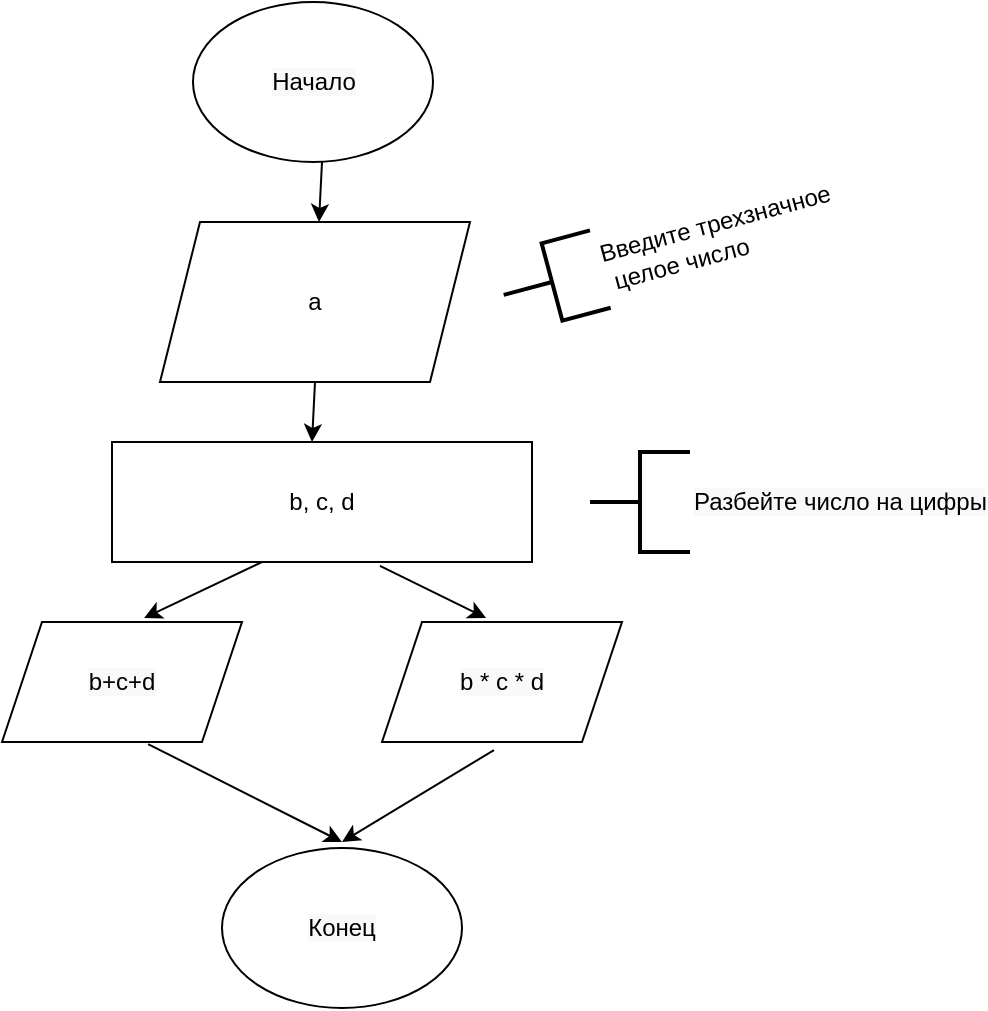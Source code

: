 <mxfile version="14.6.0" type="device" pages="7"><diagram id="S5NDRGYSxt6IUjSdPaIS" name="Task1"><mxGraphModel dx="820" dy="477" grid="1" gridSize="10" guides="1" tooltips="1" connect="1" arrows="1" fold="1" page="1" pageScale="1" pageWidth="827" pageHeight="1169" math="0" shadow="0"><root><mxCell id="0"/><mxCell id="1" parent="0"/><mxCell id="fVAoY8896pjD6Wu5RmwD-2" value="a" style="shape=parallelogram;perimeter=parallelogramPerimeter;whiteSpace=wrap;html=1;fixedSize=1;" parent="1" vertex="1"><mxGeometry x="259" y="130" width="155" height="80" as="geometry"/></mxCell><mxCell id="fVAoY8896pjD6Wu5RmwD-3" value="" style="endArrow=classic;html=1;exitX=0.5;exitY=1;exitDx=0;exitDy=0;" parent="1" target="fVAoY8896pjD6Wu5RmwD-2" edge="1"><mxGeometry width="50" height="50" relative="1" as="geometry"><mxPoint x="340" y="100" as="sourcePoint"/><mxPoint x="440" y="210" as="targetPoint"/></mxGeometry></mxCell><mxCell id="fVAoY8896pjD6Wu5RmwD-4" value="b, c, d" style="rounded=0;whiteSpace=wrap;html=1;" parent="1" vertex="1"><mxGeometry x="235" y="240" width="210" height="60" as="geometry"/></mxCell><mxCell id="fVAoY8896pjD6Wu5RmwD-6" value="" style="endArrow=classic;html=1;exitX=0.5;exitY=1;exitDx=0;exitDy=0;" parent="1" edge="1"><mxGeometry width="50" height="50" relative="1" as="geometry"><mxPoint x="336.5" y="210" as="sourcePoint"/><mxPoint x="335" y="240" as="targetPoint"/></mxGeometry></mxCell><mxCell id="fVAoY8896pjD6Wu5RmwD-9" value="" style="endArrow=classic;html=1;entryX=0.567;entryY=-0.033;entryDx=0;entryDy=0;entryPerimeter=0;exitX=0.638;exitY=1.033;exitDx=0;exitDy=0;exitPerimeter=0;" parent="1" source="fVAoY8896pjD6Wu5RmwD-4" edge="1"><mxGeometry width="50" height="50" relative="1" as="geometry"><mxPoint x="390" y="260" as="sourcePoint"/><mxPoint x="422.04" y="328.02" as="targetPoint"/></mxGeometry></mxCell><mxCell id="fVAoY8896pjD6Wu5RmwD-10" value="" style="endArrow=classic;html=1;entryX=0.425;entryY=-0.033;entryDx=0;entryDy=0;entryPerimeter=0;" parent="1" edge="1"><mxGeometry width="50" height="50" relative="1" as="geometry"><mxPoint x="310" y="300" as="sourcePoint"/><mxPoint x="251" y="328.02" as="targetPoint"/></mxGeometry></mxCell><mxCell id="fVAoY8896pjD6Wu5RmwD-12" value="" style="endArrow=classic;html=1;exitX=0.442;exitY=1.017;exitDx=0;exitDy=0;exitPerimeter=0;entryX=0.5;entryY=0;entryDx=0;entryDy=0;" parent="1" edge="1"><mxGeometry width="50" height="50" relative="1" as="geometry"><mxPoint x="253.04" y="391.02" as="sourcePoint"/><mxPoint x="350" y="440" as="targetPoint"/></mxGeometry></mxCell><mxCell id="fVAoY8896pjD6Wu5RmwD-13" value="" style="endArrow=classic;html=1;exitX=0.6;exitY=1.067;exitDx=0;exitDy=0;exitPerimeter=0;" parent="1" edge="1"><mxGeometry width="50" height="50" relative="1" as="geometry"><mxPoint x="426" y="394.02" as="sourcePoint"/><mxPoint x="350" y="440" as="targetPoint"/></mxGeometry></mxCell><mxCell id="dEYsV0Ipo_cnfhROKgnC-1" value="&lt;span style=&quot;text-align: center&quot;&gt;Введите трехзначное&lt;br&gt;&amp;nbsp;целое число&lt;/span&gt;" style="strokeWidth=2;html=1;shape=mxgraph.flowchart.annotation_2;align=left;labelPosition=right;pointerEvents=1;rotation=-15;" parent="1" vertex="1"><mxGeometry x="430" y="140" width="50" height="40" as="geometry"/></mxCell><mxCell id="dEYsV0Ipo_cnfhROKgnC-2" value="&#10;&#10;&lt;span style=&quot;color: rgb(0, 0, 0); font-family: helvetica; font-size: 12px; font-style: normal; font-weight: 400; letter-spacing: normal; text-align: center; text-indent: 0px; text-transform: none; word-spacing: 0px; background-color: rgb(248, 249, 250); display: inline; float: none;&quot;&gt;Разбейте число на цифры&lt;/span&gt;&#10;&#10;" style="strokeWidth=2;html=1;shape=mxgraph.flowchart.annotation_2;align=left;labelPosition=right;pointerEvents=1;" parent="1" vertex="1"><mxGeometry x="474" y="245" width="50" height="50" as="geometry"/></mxCell><mxCell id="mJjTR5mHwR-A6pznlL8N-1" value="&#10;&#10;&lt;span style=&quot;color: rgb(0, 0, 0); font-family: helvetica; font-size: 12px; font-style: normal; font-weight: 400; letter-spacing: normal; text-align: center; text-indent: 0px; text-transform: none; word-spacing: 0px; background-color: rgb(248, 249, 250); display: inline; float: none;&quot;&gt;b * c * d&lt;/span&gt;&#10;&#10;" style="shape=parallelogram;perimeter=parallelogramPerimeter;whiteSpace=wrap;html=1;fixedSize=1;" parent="1" vertex="1"><mxGeometry x="370" y="330" width="120" height="60" as="geometry"/></mxCell><mxCell id="mJjTR5mHwR-A6pznlL8N-2" value="&#10;&#10;&lt;span style=&quot;color: rgb(0, 0, 0); font-family: helvetica; font-size: 12px; font-style: normal; font-weight: 400; letter-spacing: normal; text-align: center; text-indent: 0px; text-transform: none; word-spacing: 0px; background-color: rgb(248, 249, 250); display: inline; float: none;&quot;&gt;b+c+d&lt;/span&gt;&#10;&#10;" style="shape=parallelogram;perimeter=parallelogramPerimeter;whiteSpace=wrap;html=1;fixedSize=1;" parent="1" vertex="1"><mxGeometry x="180" y="330" width="120" height="60" as="geometry"/></mxCell><mxCell id="kSufeOp0Gdk_MFj8yWGH-1" value="&#10;&#10;&lt;span style=&quot;color: rgb(0, 0, 0); font-family: helvetica; font-size: 12px; font-style: normal; font-weight: 400; letter-spacing: normal; text-align: center; text-indent: 0px; text-transform: none; word-spacing: 0px; background-color: rgb(248, 249, 250); display: inline; float: none;&quot;&gt;Начало&lt;/span&gt;&#10;&#10;" style="ellipse;whiteSpace=wrap;html=1;" parent="1" vertex="1"><mxGeometry x="275.5" y="20" width="120" height="80" as="geometry"/></mxCell><mxCell id="WaT51E-SZwD1cH8UCXZ7-1" value="&#10;&#10;&lt;span style=&quot;color: rgb(0, 0, 0); font-family: helvetica; font-size: 12px; font-style: normal; font-weight: 400; letter-spacing: normal; text-align: center; text-indent: 0px; text-transform: none; word-spacing: 0px; background-color: rgb(248, 249, 250); display: inline; float: none;&quot;&gt;Конец&lt;/span&gt;&#10;&#10;" style="ellipse;whiteSpace=wrap;html=1;" parent="1" vertex="1"><mxGeometry x="290" y="443" width="120" height="80" as="geometry"/></mxCell></root></mxGraphModel></diagram><diagram name="Task3" id="B0CDHIRDSFBfzJAFDRt4"><mxGraphModel dx="914" dy="477" grid="1" gridSize="10" guides="1" tooltips="1" connect="1" arrows="1" fold="1" page="1" pageScale="1" pageWidth="827" pageHeight="1169" math="0" shadow="0"><root><mxCell id="650lUZTYuYe50iIFFp0O-0"/><mxCell id="650lUZTYuYe50iIFFp0O-1" parent="650lUZTYuYe50iIFFp0O-0"/><mxCell id="650lUZTYuYe50iIFFp0O-3" value="(X1;Y1)&lt;br&gt;(X2;Y2)" style="shape=parallelogram;perimeter=parallelogramPerimeter;whiteSpace=wrap;html=1;fixedSize=1;" parent="650lUZTYuYe50iIFFp0O-1" vertex="1"><mxGeometry x="220" y="130" width="230" height="80" as="geometry"/></mxCell><mxCell id="650lUZTYuYe50iIFFp0O-4" value="" style="endArrow=classic;html=1;exitX=0.5;exitY=1;exitDx=0;exitDy=0;" parent="650lUZTYuYe50iIFFp0O-1" target="650lUZTYuYe50iIFFp0O-3" edge="1"><mxGeometry width="50" height="50" relative="1" as="geometry"><mxPoint x="335.5" y="100" as="sourcePoint"/><mxPoint x="440" y="210" as="targetPoint"/></mxGeometry></mxCell><mxCell id="650lUZTYuYe50iIFFp0O-5" value="K&amp;nbsp; &amp;nbsp;b" style="rounded=0;whiteSpace=wrap;html=1;" parent="650lUZTYuYe50iIFFp0O-1" vertex="1"><mxGeometry x="220" y="240" width="230" height="60" as="geometry"/></mxCell><mxCell id="650lUZTYuYe50iIFFp0O-6" value="" style="endArrow=classic;html=1;exitX=0.5;exitY=1;exitDx=0;exitDy=0;" parent="650lUZTYuYe50iIFFp0O-1" edge="1"><mxGeometry width="50" height="50" relative="1" as="geometry"><mxPoint x="336.5" y="210" as="sourcePoint"/><mxPoint x="335" y="240" as="targetPoint"/></mxGeometry></mxCell><mxCell id="650lUZTYuYe50iIFFp0O-9" value="" style="endArrow=classic;html=1;" parent="650lUZTYuYe50iIFFp0O-1" source="650lUZTYuYe50iIFFp0O-5" edge="1"><mxGeometry width="50" height="50" relative="1" as="geometry"><mxPoint x="390" y="260" as="sourcePoint"/><mxPoint x="335" y="328" as="targetPoint"/></mxGeometry></mxCell><mxCell id="650lUZTYuYe50iIFFp0O-13" value="" style="endArrow=classic;html=1;" parent="650lUZTYuYe50iIFFp0O-1" edge="1"><mxGeometry width="50" height="50" relative="1" as="geometry"><mxPoint x="337" y="394" as="sourcePoint"/><mxPoint x="337" y="440" as="targetPoint"/></mxGeometry></mxCell><mxCell id="GMPu2X9KPR38MMctZL_V-0" value="&#10;&#10;&lt;span style=&quot;color: rgb(0, 0, 0); font-family: helvetica; font-size: 12px; font-style: normal; font-weight: 400; letter-spacing: normal; text-align: center; text-indent: 0px; text-transform: none; word-spacing: 0px; background-color: rgb(248, 249, 250); display: inline; float: none;&quot;&gt;Выводим функцию прямой&lt;/span&gt;&#10;&#10;" style="strokeWidth=2;html=1;shape=mxgraph.flowchart.annotation_2;align=left;labelPosition=right;pointerEvents=1;" parent="650lUZTYuYe50iIFFp0O-1" vertex="1"><mxGeometry x="480" y="340" width="50" height="40" as="geometry"/></mxCell><mxCell id="GMPu2X9KPR38MMctZL_V-2" value="&lt;span style=&quot;text-align: center&quot;&gt;Введите координаты&lt;/span&gt;&lt;br style=&quot;text-align: center&quot;&gt;&lt;span style=&quot;text-align: center&quot;&gt;двух точек для&lt;/span&gt;&lt;br style=&quot;text-align: center&quot;&gt;&lt;span style=&quot;text-align: center&quot;&gt;линейной функции&lt;/span&gt;" style="strokeWidth=2;html=1;shape=mxgraph.flowchart.annotation_2;align=left;labelPosition=right;pointerEvents=1;" parent="650lUZTYuYe50iIFFp0O-1" vertex="1"><mxGeometry x="460" y="140" width="50" height="50" as="geometry"/></mxCell><mxCell id="GMPu2X9KPR38MMctZL_V-7" value="&lt;br&gt;&lt;br&gt;&lt;span style=&quot;color: rgb(0 , 0 , 0) ; font-family: &amp;#34;helvetica&amp;#34; ; font-size: 12px ; font-style: normal ; font-weight: 400 ; letter-spacing: normal ; text-align: center ; text-indent: 0px ; text-transform: none ; word-spacing: 0px ; background-color: rgb(248 , 249 , 250) ; display: inline ; float: none&quot;&gt;Рассчитаем&amp;nbsp; коэффициент&lt;br&gt;&amp;nbsp;для Х и свободный член b&lt;/span&gt;&lt;br&gt;" style="strokeWidth=2;html=1;shape=mxgraph.flowchart.annotation_2;align=left;labelPosition=right;pointerEvents=1;direction=east;rotation=0;" parent="650lUZTYuYe50iIFFp0O-1" vertex="1"><mxGeometry x="480" y="250" width="50" height="40" as="geometry"/></mxCell><mxCell id="8YhCx6p_16qBC8F8aFOr-0" value="&lt;span&gt;Y=K*X+b&lt;/span&gt;" style="shape=parallelogram;perimeter=parallelogramPerimeter;whiteSpace=wrap;html=1;fixedSize=1;" vertex="1" parent="650lUZTYuYe50iIFFp0O-1"><mxGeometry x="278" y="330" width="132" height="60" as="geometry"/></mxCell><mxCell id="eBztb-NPojLVvpevmJ-V-0" value="&#10;&#10;&lt;span style=&quot;color: rgb(0, 0, 0); font-family: helvetica; font-size: 12px; font-style: normal; font-weight: 400; letter-spacing: normal; text-align: center; text-indent: 0px; text-transform: none; word-spacing: 0px; background-color: rgb(248, 249, 250); display: inline; float: none;&quot;&gt;Начало&lt;/span&gt;&#10;&#10;" style="ellipse;whiteSpace=wrap;html=1;" vertex="1" parent="650lUZTYuYe50iIFFp0O-1"><mxGeometry x="275.5" y="20" width="120" height="80" as="geometry"/></mxCell><mxCell id="BclgLAx3wuAAbw8UoG3f-0" value="&#10;&#10;&lt;span style=&quot;color: rgb(0, 0, 0); font-family: helvetica; font-size: 12px; font-style: normal; font-weight: 400; letter-spacing: normal; text-align: center; text-indent: 0px; text-transform: none; word-spacing: 0px; background-color: rgb(248, 249, 250); display: inline; float: none;&quot;&gt;Конец&lt;/span&gt;&#10;&#10;" style="ellipse;whiteSpace=wrap;html=1;" vertex="1" parent="650lUZTYuYe50iIFFp0O-1"><mxGeometry x="279" y="444" width="120" height="80" as="geometry"/></mxCell></root></mxGraphModel></diagram><diagram name="Task5" id="twFGjATtwn6fPjd7uzDd"><mxGraphModel dx="820" dy="477" grid="1" gridSize="10" guides="1" tooltips="1" connect="1" arrows="1" fold="1" page="1" pageScale="1" pageWidth="827" pageHeight="1169" math="0" shadow="0"><root><mxCell id="5WbWNN0TgFEdl1mDI77A-0"/><mxCell id="5WbWNN0TgFEdl1mDI77A-1" parent="5WbWNN0TgFEdl1mDI77A-0"/><mxCell id="8LibqwfYMR0wf5WdC2sh-3" style="edgeStyle=orthogonalEdgeStyle;rounded=0;orthogonalLoop=1;jettySize=auto;html=1;exitX=0.5;exitY=1;exitDx=0;exitDy=0;entryX=0.5;entryY=0;entryDx=0;entryDy=0;" parent="5WbWNN0TgFEdl1mDI77A-1" source="5WbWNN0TgFEdl1mDI77A-2" target="5WbWNN0TgFEdl1mDI77A-4" edge="1"><mxGeometry relative="1" as="geometry"/></mxCell><mxCell id="5WbWNN0TgFEdl1mDI77A-2" value="Ввод:a и b" style="shape=parallelogram;perimeter=parallelogramPerimeter;whiteSpace=wrap;html=1;fixedSize=1;" parent="5WbWNN0TgFEdl1mDI77A-1" vertex="1"><mxGeometry x="220" y="190" width="230" height="50" as="geometry"/></mxCell><mxCell id="pRk5aVFvCyk5PbJxAjQ8-0" style="edgeStyle=orthogonalEdgeStyle;rounded=0;orthogonalLoop=1;jettySize=auto;html=1;exitX=0.5;exitY=1;exitDx=0;exitDy=0;" parent="5WbWNN0TgFEdl1mDI77A-1" source="5WbWNN0TgFEdl1mDI77A-4" edge="1"><mxGeometry relative="1" as="geometry"><mxPoint x="335" y="390" as="targetPoint"/></mxGeometry></mxCell><mxCell id="5WbWNN0TgFEdl1mDI77A-4" value="Преобразование текста в число" style="rounded=0;whiteSpace=wrap;html=1;" parent="5WbWNN0TgFEdl1mDI77A-1" vertex="1"><mxGeometry x="220" y="260" width="230" height="60" as="geometry"/></mxCell><mxCell id="nmLsOSlmuUbM0z2kq1DD-4" value="" style="edgeStyle=orthogonalEdgeStyle;rounded=0;orthogonalLoop=1;jettySize=auto;html=1;" parent="5WbWNN0TgFEdl1mDI77A-1" source="5WbWNN0TgFEdl1mDI77A-11" target="5WbWNN0TgFEdl1mDI77A-13" edge="1"><mxGeometry relative="1" as="geometry"/></mxCell><mxCell id="5WbWNN0TgFEdl1mDI77A-11" value="&lt;span&gt;Вывод количества букв между введенными &lt;br&gt;буквами&lt;/span&gt;" style="shape=parallelogram;perimeter=parallelogramPerimeter;whiteSpace=wrap;html=1;fixedSize=1;" parent="5WbWNN0TgFEdl1mDI77A-1" vertex="1"><mxGeometry x="251.5" y="480" width="167" height="60" as="geometry"/></mxCell><mxCell id="5WbWNN0TgFEdl1mDI77A-12" value="&#10;&#10;&lt;span style=&quot;color: rgb(0, 0, 0); font-family: helvetica; font-size: 12px; font-style: normal; font-weight: 400; letter-spacing: normal; text-align: center; text-indent: 0px; text-transform: none; word-spacing: 0px; background-color: rgb(248, 249, 250); display: inline; float: none;&quot;&gt;Начало&lt;/span&gt;&#10;&#10;" style="ellipse;whiteSpace=wrap;html=1;" parent="5WbWNN0TgFEdl1mDI77A-1" vertex="1"><mxGeometry x="275" y="10" width="120" height="80" as="geometry"/></mxCell><mxCell id="5WbWNN0TgFEdl1mDI77A-13" value="&#10;&#10;&lt;span style=&quot;color: rgb(0, 0, 0); font-family: helvetica; font-size: 12px; font-style: normal; font-weight: 400; letter-spacing: normal; text-align: center; text-indent: 0px; text-transform: none; word-spacing: 0px; background-color: rgb(248, 249, 250); display: inline; float: none;&quot;&gt;Конец&lt;/span&gt;&#10;&#10;" style="ellipse;whiteSpace=wrap;html=1;" parent="5WbWNN0TgFEdl1mDI77A-1" vertex="1"><mxGeometry x="269" y="590" width="120" height="80" as="geometry"/></mxCell><mxCell id="T-RBaxTLwts_9BAVLg_O-0" value="Вывод:&quot;Введите две буквы&quot;" style="shape=parallelogram;perimeter=parallelogramPerimeter;whiteSpace=wrap;html=1;fixedSize=1;" parent="5WbWNN0TgFEdl1mDI77A-1" vertex="1"><mxGeometry x="229" y="110" width="230" height="40" as="geometry"/></mxCell><mxCell id="k4mdWvw3az70mCjq2q3i-0" value="" style="endArrow=classic;html=1;exitX=0.5;exitY=1;exitDx=0;exitDy=0;" parent="5WbWNN0TgFEdl1mDI77A-1" edge="1"><mxGeometry width="50" height="50" relative="1" as="geometry"><mxPoint x="334.85" y="90" as="sourcePoint"/><mxPoint x="334" y="110" as="targetPoint"/></mxGeometry></mxCell><mxCell id="8LibqwfYMR0wf5WdC2sh-0" value="" style="endArrow=classic;html=1;entryX=0.5;entryY=0;entryDx=0;entryDy=0;exitX=0.5;exitY=1;exitDx=0;exitDy=0;" parent="5WbWNN0TgFEdl1mDI77A-1" source="T-RBaxTLwts_9BAVLg_O-0" target="5WbWNN0TgFEdl1mDI77A-2" edge="1"><mxGeometry width="50" height="50" relative="1" as="geometry"><mxPoint x="330" y="160" as="sourcePoint"/><mxPoint x="355.147" y="180" as="targetPoint"/></mxGeometry></mxCell><mxCell id="nmLsOSlmuUbM0z2kq1DD-3" value="" style="edgeStyle=orthogonalEdgeStyle;rounded=0;orthogonalLoop=1;jettySize=auto;html=1;" parent="5WbWNN0TgFEdl1mDI77A-1" source="nmLsOSlmuUbM0z2kq1DD-0" target="5WbWNN0TgFEdl1mDI77A-11" edge="1"><mxGeometry relative="1" as="geometry"/></mxCell><mxCell id="nmLsOSlmuUbM0z2kq1DD-0" value="&lt;span&gt;Расчет разницы между позициями&lt;/span&gt;" style="rounded=0;whiteSpace=wrap;html=1;" parent="5WbWNN0TgFEdl1mDI77A-1" vertex="1"><mxGeometry x="220" y="390" width="230" height="60" as="geometry"/></mxCell></root></mxGraphModel></diagram><diagram name="Task6" id="Scp1NQrNYmeiWEoP2bfi"><mxGraphModel dx="820" dy="477" grid="1" gridSize="10" guides="1" tooltips="1" connect="1" arrows="1" fold="1" page="1" pageScale="1" pageWidth="827" pageHeight="1169" math="0" shadow="0"><root><mxCell id="gwtFkGvDwqlMbjboItDx-0"/><mxCell id="gwtFkGvDwqlMbjboItDx-1" parent="gwtFkGvDwqlMbjboItDx-0"/><mxCell id="gwtFkGvDwqlMbjboItDx-2" style="edgeStyle=orthogonalEdgeStyle;rounded=0;orthogonalLoop=1;jettySize=auto;html=1;exitX=0.5;exitY=1;exitDx=0;exitDy=0;entryX=0.5;entryY=0;entryDx=0;entryDy=0;" parent="gwtFkGvDwqlMbjboItDx-1" source="gwtFkGvDwqlMbjboItDx-3" target="gwtFkGvDwqlMbjboItDx-5" edge="1"><mxGeometry relative="1" as="geometry"/></mxCell><mxCell id="gwtFkGvDwqlMbjboItDx-3" value="Ввод:a" style="shape=parallelogram;perimeter=parallelogramPerimeter;whiteSpace=wrap;html=1;fixedSize=1;" parent="gwtFkGvDwqlMbjboItDx-1" vertex="1"><mxGeometry x="220" y="190" width="230" height="50" as="geometry"/></mxCell><mxCell id="gwtFkGvDwqlMbjboItDx-4" style="edgeStyle=orthogonalEdgeStyle;rounded=0;orthogonalLoop=1;jettySize=auto;html=1;exitX=0.5;exitY=1;exitDx=0;exitDy=0;" parent="gwtFkGvDwqlMbjboItDx-1" source="gwtFkGvDwqlMbjboItDx-5" edge="1"><mxGeometry relative="1" as="geometry"><mxPoint x="335" y="390" as="targetPoint"/></mxGeometry></mxCell><mxCell id="gwtFkGvDwqlMbjboItDx-5" value="Преобразование числа в текст" style="rounded=0;whiteSpace=wrap;html=1;" parent="gwtFkGvDwqlMbjboItDx-1" vertex="1"><mxGeometry x="220" y="260" width="230" height="60" as="geometry"/></mxCell><mxCell id="gwtFkGvDwqlMbjboItDx-6" value="" style="edgeStyle=orthogonalEdgeStyle;rounded=0;orthogonalLoop=1;jettySize=auto;html=1;" parent="gwtFkGvDwqlMbjboItDx-1" source="gwtFkGvDwqlMbjboItDx-7" target="gwtFkGvDwqlMbjboItDx-9" edge="1"><mxGeometry relative="1" as="geometry"/></mxCell><mxCell id="gwtFkGvDwqlMbjboItDx-7" value="&lt;span&gt;Вывод&amp;nbsp; буквы&amp;nbsp;&lt;/span&gt;" style="shape=parallelogram;perimeter=parallelogramPerimeter;whiteSpace=wrap;html=1;fixedSize=1;" parent="gwtFkGvDwqlMbjboItDx-1" vertex="1"><mxGeometry x="251.5" y="390" width="167" height="60" as="geometry"/></mxCell><mxCell id="gwtFkGvDwqlMbjboItDx-8" value="&#10;&#10;&lt;span style=&quot;color: rgb(0, 0, 0); font-family: helvetica; font-size: 12px; font-style: normal; font-weight: 400; letter-spacing: normal; text-align: center; text-indent: 0px; text-transform: none; word-spacing: 0px; background-color: rgb(248, 249, 250); display: inline; float: none;&quot;&gt;Начало&lt;/span&gt;&#10;&#10;" style="ellipse;whiteSpace=wrap;html=1;" parent="gwtFkGvDwqlMbjboItDx-1" vertex="1"><mxGeometry x="275" y="10" width="120" height="80" as="geometry"/></mxCell><mxCell id="gwtFkGvDwqlMbjboItDx-9" value="&#10;&#10;&lt;span style=&quot;color: rgb(0, 0, 0); font-family: helvetica; font-size: 12px; font-style: normal; font-weight: 400; letter-spacing: normal; text-align: center; text-indent: 0px; text-transform: none; word-spacing: 0px; background-color: rgb(248, 249, 250); display: inline; float: none;&quot;&gt;Конец&lt;/span&gt;&#10;&#10;" style="ellipse;whiteSpace=wrap;html=1;" parent="gwtFkGvDwqlMbjboItDx-1" vertex="1"><mxGeometry x="275" y="505" width="120" height="80" as="geometry"/></mxCell><mxCell id="gwtFkGvDwqlMbjboItDx-10" value="Вывод:&quot;Введите номер буквы в алфавите&quot;" style="shape=parallelogram;perimeter=parallelogramPerimeter;whiteSpace=wrap;html=1;fixedSize=1;" parent="gwtFkGvDwqlMbjboItDx-1" vertex="1"><mxGeometry x="229" y="110" width="230" height="40" as="geometry"/></mxCell><mxCell id="gwtFkGvDwqlMbjboItDx-11" value="" style="endArrow=classic;html=1;exitX=0.5;exitY=1;exitDx=0;exitDy=0;" parent="gwtFkGvDwqlMbjboItDx-1" edge="1"><mxGeometry width="50" height="50" relative="1" as="geometry"><mxPoint x="334.85" y="90" as="sourcePoint"/><mxPoint x="334" y="110" as="targetPoint"/></mxGeometry></mxCell><mxCell id="gwtFkGvDwqlMbjboItDx-12" value="" style="endArrow=classic;html=1;entryX=0.5;entryY=0;entryDx=0;entryDy=0;exitX=0.5;exitY=1;exitDx=0;exitDy=0;" parent="gwtFkGvDwqlMbjboItDx-1" source="gwtFkGvDwqlMbjboItDx-10" target="gwtFkGvDwqlMbjboItDx-3" edge="1"><mxGeometry width="50" height="50" relative="1" as="geometry"><mxPoint x="330" y="160" as="sourcePoint"/><mxPoint x="355.147" y="180" as="targetPoint"/></mxGeometry></mxCell></root></mxGraphModel></diagram><diagram name="Task7" id="x2f0O0r2mg_ljmetnKPj"><mxGraphModel dx="820" dy="477" grid="1" gridSize="10" guides="1" tooltips="1" connect="1" arrows="1" fold="1" page="1" pageScale="1" pageWidth="827" pageHeight="1169" math="0" shadow="0"><root><mxCell id="pRV7JC7C25rx1QnXoxVk-0"/><mxCell id="pRV7JC7C25rx1QnXoxVk-1" parent="pRV7JC7C25rx1QnXoxVk-0"/><mxCell id="pRV7JC7C25rx1QnXoxVk-2" value="&lt;font style=&quot;font-size: 18px&quot;&gt;Ввод a,b,c&lt;/font&gt;" style="shape=parallelogram;perimeter=parallelogramPerimeter;whiteSpace=wrap;html=1;fixedSize=1;" parent="pRV7JC7C25rx1QnXoxVk-1" vertex="1"><mxGeometry x="243" y="180" width="230" height="30" as="geometry"/></mxCell><mxCell id="pRV7JC7C25rx1QnXoxVk-3" value="" style="endArrow=classic;html=1;exitX=0.5;exitY=1;exitDx=0;exitDy=0;" parent="pRV7JC7C25rx1QnXoxVk-1" edge="1"><mxGeometry width="50" height="50" relative="1" as="geometry"><mxPoint x="359.5" y="94" as="sourcePoint"/><mxPoint x="360" y="124" as="targetPoint"/></mxGeometry></mxCell><mxCell id="pRV7JC7C25rx1QnXoxVk-4" value="" style="endArrow=classic;html=1;exitX=0.5;exitY=1;exitDx=0;exitDy=0;" parent="pRV7JC7C25rx1QnXoxVk-1" edge="1"><mxGeometry width="50" height="50" relative="1" as="geometry"><mxPoint x="357.5" y="210" as="sourcePoint"/><mxPoint x="356" y="240" as="targetPoint"/></mxGeometry></mxCell><mxCell id="pRV7JC7C25rx1QnXoxVk-5" value="" style="endArrow=classic;html=1;exitX=0.5;exitY=1;exitDx=0;exitDy=0;" parent="pRV7JC7C25rx1QnXoxVk-1" source="pRV7JC7C25rx1QnXoxVk-6" edge="1"><mxGeometry width="50" height="50" relative="1" as="geometry"><mxPoint x="357.5" y="330" as="sourcePoint"/><mxPoint x="357.5" y="376" as="targetPoint"/><Array as="points"><mxPoint x="357.5" y="360"/></Array></mxGeometry></mxCell><mxCell id="pRV7JC7C25rx1QnXoxVk-6" value="&lt;span&gt;&lt;font color=&quot;#222222&quot; face=&quot;monospace&quot; style=&quot;font-size: 18px&quot;&gt;&lt;span style=&quot;background-color: rgb(248 , 248 , 248)&quot;&gt;b+a&amp;lt;c &lt;br&gt;or c+a&amp;lt;b &lt;br&gt;or c+b&amp;lt;a&lt;/span&gt;&lt;/font&gt;&lt;br&gt;&lt;/span&gt;" style="rhombus;whiteSpace=wrap;html=1;" parent="pRV7JC7C25rx1QnXoxVk-1" vertex="1"><mxGeometry x="173" y="240" width="370" height="80" as="geometry"/></mxCell><mxCell id="pRV7JC7C25rx1QnXoxVk-7" value="" style="edgeStyle=orthogonalEdgeStyle;rounded=0;orthogonalLoop=1;jettySize=auto;html=1;entryX=0.575;entryY=-0.02;entryDx=0;entryDy=0;entryPerimeter=0;" parent="pRV7JC7C25rx1QnXoxVk-1" source="pRV7JC7C25rx1QnXoxVk-6" target="pRV7JC7C25rx1QnXoxVk-10" edge="1"><mxGeometry relative="1" as="geometry"><mxPoint x="355.5" y="340" as="sourcePoint"/><mxPoint x="69" y="357" as="targetPoint"/><Array as="points"><mxPoint x="89" y="280"/></Array></mxGeometry></mxCell><mxCell id="pRV7JC7C25rx1QnXoxVk-9" value="&lt;font style=&quot;font-size: 14px&quot;&gt;&lt;font&gt;Вывод:&lt;br&gt;&quot;Треугольник разносторонний&quot;&lt;/font&gt;&lt;/font&gt;" style="shape=parallelogram;perimeter=parallelogramPerimeter;whiteSpace=wrap;html=1;fixedSize=1;" parent="pRV7JC7C25rx1QnXoxVk-1" vertex="1"><mxGeometry x="430" y="630" width="164" height="60" as="geometry"/></mxCell><mxCell id="MDos5aFfkoiCsqCAe6Fc-0" style="edgeStyle=orthogonalEdgeStyle;rounded=0;orthogonalLoop=1;jettySize=auto;html=1;entryX=0;entryY=0.5;entryDx=0;entryDy=0;exitX=0.383;exitY=1.02;exitDx=0;exitDy=0;exitPerimeter=0;" edge="1" parent="pRV7JC7C25rx1QnXoxVk-1" source="pRV7JC7C25rx1QnXoxVk-10" target="pRV7JC7C25rx1QnXoxVk-11"><mxGeometry relative="1" as="geometry"><Array as="points"><mxPoint x="66" y="530"/><mxPoint x="220" y="530"/><mxPoint x="220" y="800"/></Array></mxGeometry></mxCell><mxCell id="pRV7JC7C25rx1QnXoxVk-10" value="&lt;font style=&quot;font-size: 14px&quot;&gt;Вывод:&lt;br&gt;&quot;Увы, треугольник построить нельзя&quot;&lt;/font&gt;" style="shape=parallelogram;perimeter=parallelogramPerimeter;whiteSpace=wrap;html=1;fixedSize=1;" parent="pRV7JC7C25rx1QnXoxVk-1" vertex="1"><mxGeometry x="20" y="310" width="120" height="100" as="geometry"/></mxCell><mxCell id="pRV7JC7C25rx1QnXoxVk-11" value="&#10;&#10;&lt;span style=&quot;color: rgb(0, 0, 0); font-family: helvetica; font-size: 12px; font-style: normal; font-weight: 400; letter-spacing: normal; text-align: center; text-indent: 0px; text-transform: none; word-spacing: 0px; background-color: rgb(248, 249, 250); display: inline; float: none;&quot;&gt;Конец&lt;/span&gt;&#10;&#10;" style="ellipse;whiteSpace=wrap;html=1;" parent="pRV7JC7C25rx1QnXoxVk-1" vertex="1"><mxGeometry x="299" y="760" width="120" height="80" as="geometry"/></mxCell><mxCell id="pRV7JC7C25rx1QnXoxVk-12" value="&#10;&#10;&lt;span style=&quot;color: rgb(0, 0, 0); font-family: helvetica; font-size: 12px; font-style: normal; font-weight: 400; letter-spacing: normal; text-align: center; text-indent: 0px; text-transform: none; word-spacing: 0px; background-color: rgb(248, 249, 250); display: inline; float: none;&quot;&gt;Начало&lt;/span&gt;&#10;&#10;" style="ellipse;whiteSpace=wrap;html=1;" parent="pRV7JC7C25rx1QnXoxVk-1" vertex="1"><mxGeometry x="298" y="10" width="120" height="80" as="geometry"/></mxCell><mxCell id="pRV7JC7C25rx1QnXoxVk-13" value="Нет" style="text;html=1;strokeColor=none;fillColor=none;align=center;verticalAlign=middle;whiteSpace=wrap;rounded=0;" parent="pRV7JC7C25rx1QnXoxVk-1" vertex="1"><mxGeometry x="350" y="330" width="40" height="20" as="geometry"/></mxCell><mxCell id="pRV7JC7C25rx1QnXoxVk-14" value="Да" style="text;html=1;strokeColor=none;fillColor=none;align=center;verticalAlign=middle;whiteSpace=wrap;rounded=0;" parent="pRV7JC7C25rx1QnXoxVk-1" vertex="1"><mxGeometry x="100" y="240" width="40" height="20" as="geometry"/></mxCell><mxCell id="pRV7JC7C25rx1QnXoxVk-15" value="&lt;font style=&quot;font-size: 18px&quot;&gt;Вывод:&quot;Введите длину трех отрезков&quot;&lt;/font&gt;" style="shape=parallelogram;perimeter=parallelogramPerimeter;whiteSpace=wrap;html=1;fixedSize=1;" parent="pRV7JC7C25rx1QnXoxVk-1" vertex="1"><mxGeometry x="178" y="120" width="360" height="40" as="geometry"/></mxCell><mxCell id="pRV7JC7C25rx1QnXoxVk-16" value="" style="endArrow=classic;html=1;exitX=0.5;exitY=1;exitDx=0;exitDy=0;" parent="pRV7JC7C25rx1QnXoxVk-1" edge="1"><mxGeometry width="50" height="50" relative="1" as="geometry"><mxPoint x="359" y="160" as="sourcePoint"/><mxPoint x="360" y="180" as="targetPoint"/></mxGeometry></mxCell><mxCell id="pRV7JC7C25rx1QnXoxVk-17" value="&lt;span&gt;&lt;font color=&quot;#222222&quot; face=&quot;monospace&quot; style=&quot;font-size: 18px&quot;&gt;&lt;span style=&quot;background-color: rgb(248 , 248 , 248)&quot;&gt;a=b and b=c and c=a&lt;/span&gt;&lt;/font&gt;&lt;br&gt;&lt;/span&gt;" style="rhombus;whiteSpace=wrap;html=1;" parent="pRV7JC7C25rx1QnXoxVk-1" vertex="1"><mxGeometry x="173" y="380" width="370" height="80" as="geometry"/></mxCell><mxCell id="pRV7JC7C25rx1QnXoxVk-18" value="&lt;font style=&quot;font-size: 14px&quot;&gt;Вывод:&lt;br&gt;&quot;Треугольник равносторонний&quot;&lt;/font&gt;" style="shape=parallelogram;perimeter=parallelogramPerimeter;whiteSpace=wrap;html=1;fixedSize=1;" parent="pRV7JC7C25rx1QnXoxVk-1" vertex="1"><mxGeometry x="275" y="500" width="171" height="60" as="geometry"/></mxCell><mxCell id="pRV7JC7C25rx1QnXoxVk-19" value="" style="endArrow=classic;html=1;" parent="pRV7JC7C25rx1QnXoxVk-1" edge="1"><mxGeometry width="50" height="50" relative="1" as="geometry"><mxPoint x="358" y="467" as="sourcePoint"/><mxPoint x="357.5" y="497" as="targetPoint"/><Array as="points"><mxPoint x="357.5" y="481"/></Array></mxGeometry></mxCell><mxCell id="pRV7JC7C25rx1QnXoxVk-20" value="Да" style="text;html=1;strokeColor=none;fillColor=none;align=center;verticalAlign=middle;whiteSpace=wrap;rounded=0;" parent="pRV7JC7C25rx1QnXoxVk-1" vertex="1"><mxGeometry x="376" y="470" width="40" height="20" as="geometry"/></mxCell><mxCell id="pRV7JC7C25rx1QnXoxVk-21" value="" style="endArrow=classic;html=1;exitX=1;exitY=0.5;exitDx=0;exitDy=0;" parent="pRV7JC7C25rx1QnXoxVk-1" source="pRV7JC7C25rx1QnXoxVk-17" edge="1"><mxGeometry width="50" height="50" relative="1" as="geometry"><mxPoint x="390" y="580" as="sourcePoint"/><mxPoint x="648" y="480" as="targetPoint"/><Array as="points"><mxPoint x="650" y="420"/></Array></mxGeometry></mxCell><mxCell id="pRV7JC7C25rx1QnXoxVk-22" value="" style="endArrow=classic;html=1;entryX=0.5;entryY=0;entryDx=0;entryDy=0;exitX=0.5;exitY=1;exitDx=0;exitDy=0;" parent="pRV7JC7C25rx1QnXoxVk-1" source="pRV7JC7C25rx1QnXoxVk-18" target="pRV7JC7C25rx1QnXoxVk-11" edge="1"><mxGeometry width="50" height="50" relative="1" as="geometry"><mxPoint x="390" y="580" as="sourcePoint"/><mxPoint x="440" y="530" as="targetPoint"/></mxGeometry></mxCell><mxCell id="pRV7JC7C25rx1QnXoxVk-23" value="" style="endArrow=classic;html=1;entryX=0.5;entryY=0;entryDx=0;entryDy=0;" parent="pRV7JC7C25rx1QnXoxVk-1" target="pRV7JC7C25rx1QnXoxVk-9" edge="1"><mxGeometry width="50" height="50" relative="1" as="geometry"><mxPoint x="512" y="526" as="sourcePoint"/><mxPoint x="512" y="630" as="targetPoint"/><Array as="points"/></mxGeometry></mxCell><mxCell id="pRV7JC7C25rx1QnXoxVk-26" style="edgeStyle=orthogonalEdgeStyle;rounded=0;orthogonalLoop=1;jettySize=auto;html=1;exitX=0.5;exitY=0;exitDx=0;exitDy=0;" parent="pRV7JC7C25rx1QnXoxVk-1" source="pRV7JC7C25rx1QnXoxVk-24" edge="1"><mxGeometry relative="1" as="geometry"><mxPoint x="649" y="470" as="targetPoint"/></mxGeometry></mxCell><mxCell id="pRV7JC7C25rx1QnXoxVk-24" value="&lt;span&gt;&lt;font color=&quot;#222222&quot; face=&quot;monospace&quot; style=&quot;font-size: 18px&quot;&gt;&lt;span style=&quot;background-color: rgb(248 , 248 , 248)&quot;&gt;a&amp;lt;&amp;gt;b and b&amp;lt;&amp;gt;c &lt;br&gt;and c&amp;lt;&amp;gt;a&lt;/span&gt;&lt;/font&gt;&lt;br&gt;&lt;/span&gt;" style="rhombus;whiteSpace=wrap;html=1;" parent="pRV7JC7C25rx1QnXoxVk-1" vertex="1"><mxGeometry x="514" y="481" width="266" height="89" as="geometry"/></mxCell><mxCell id="pRV7JC7C25rx1QnXoxVk-25" value="Нет" style="text;html=1;strokeColor=none;fillColor=none;align=center;verticalAlign=middle;whiteSpace=wrap;rounded=0;" parent="pRV7JC7C25rx1QnXoxVk-1" vertex="1"><mxGeometry x="560" y="380" width="40" height="20" as="geometry"/></mxCell><mxCell id="pRV7JC7C25rx1QnXoxVk-27" value="Да" style="text;html=1;strokeColor=none;fillColor=none;align=center;verticalAlign=middle;whiteSpace=wrap;rounded=0;" parent="pRV7JC7C25rx1QnXoxVk-1" vertex="1"><mxGeometry x="470" y="560" width="40" height="20" as="geometry"/></mxCell><mxCell id="pRV7JC7C25rx1QnXoxVk-28" value="" style="endArrow=classic;html=1;entryX=1;entryY=0;entryDx=0;entryDy=0;" parent="pRV7JC7C25rx1QnXoxVk-1" target="pRV7JC7C25rx1QnXoxVk-11" edge="1"><mxGeometry width="50" height="50" relative="1" as="geometry"><mxPoint x="510" y="694" as="sourcePoint"/><mxPoint x="369" y="770" as="targetPoint"/><Array as="points"><mxPoint x="512" y="772"/></Array></mxGeometry></mxCell><mxCell id="pRV7JC7C25rx1QnXoxVk-32" style="edgeStyle=orthogonalEdgeStyle;rounded=0;orthogonalLoop=1;jettySize=auto;html=1;exitX=0;exitY=0.25;exitDx=0;exitDy=0;" parent="pRV7JC7C25rx1QnXoxVk-1" source="pRV7JC7C25rx1QnXoxVk-29" edge="1"><mxGeometry relative="1" as="geometry"><mxPoint x="420" y="810" as="targetPoint"/></mxGeometry></mxCell><mxCell id="pRV7JC7C25rx1QnXoxVk-29" value="&lt;font style=&quot;font-size: 14px&quot;&gt;&lt;font&gt;Вывод:&lt;br&gt;&quot;Треугольник равнобедреный&quot;&lt;/font&gt;&lt;/font&gt;" style="shape=parallelogram;perimeter=parallelogramPerimeter;whiteSpace=wrap;html=1;fixedSize=1;" parent="pRV7JC7C25rx1QnXoxVk-1" vertex="1"><mxGeometry x="570" y="800" width="164" height="60" as="geometry"/></mxCell><mxCell id="pRV7JC7C25rx1QnXoxVk-30" value="" style="endArrow=classic;html=1;entryX=0.439;entryY=0.017;entryDx=0;entryDy=0;exitX=0.5;exitY=1;exitDx=0;exitDy=0;entryPerimeter=0;" parent="pRV7JC7C25rx1QnXoxVk-1" source="pRV7JC7C25rx1QnXoxVk-24" target="pRV7JC7C25rx1QnXoxVk-29" edge="1"><mxGeometry width="50" height="50" relative="1" as="geometry"><mxPoint x="522" y="536" as="sourcePoint"/><mxPoint x="522" y="640" as="targetPoint"/><Array as="points"/></mxGeometry></mxCell><mxCell id="pRV7JC7C25rx1QnXoxVk-31" value="Нет" style="text;html=1;strokeColor=none;fillColor=none;align=center;verticalAlign=middle;whiteSpace=wrap;rounded=0;" parent="pRV7JC7C25rx1QnXoxVk-1" vertex="1"><mxGeometry x="680" y="660" width="40" height="20" as="geometry"/></mxCell></root></mxGraphModel></diagram><diagram name="Task8" id="7Poz12NTHkDmBdie_BpU"><mxGraphModel dx="820" dy="477" grid="1" gridSize="10" guides="1" tooltips="1" connect="1" arrows="1" fold="1" page="1" pageScale="1" pageWidth="827" pageHeight="1169" math="0" shadow="0"><root><mxCell id="bU4H2g_DzGuEhuBWvEUQ-0"/><mxCell id="bU4H2g_DzGuEhuBWvEUQ-1" parent="bU4H2g_DzGuEhuBWvEUQ-0"/><mxCell id="bU4H2g_DzGuEhuBWvEUQ-6" value="" style="endArrow=classic;html=1;exitX=0.5;exitY=1;exitDx=0;exitDy=0;" parent="bU4H2g_DzGuEhuBWvEUQ-1" edge="1"><mxGeometry width="50" height="50" relative="1" as="geometry"><mxPoint x="336.5" y="210" as="sourcePoint"/><mxPoint x="335" y="240" as="targetPoint"/></mxGeometry></mxCell><mxCell id="bU4H2g_DzGuEhuBWvEUQ-10" value="" style="endArrow=classic;html=1;" parent="bU4H2g_DzGuEhuBWvEUQ-1" edge="1"><mxGeometry width="50" height="50" relative="1" as="geometry"><mxPoint x="335" y="320" as="sourcePoint"/><mxPoint x="335" y="366" as="targetPoint"/></mxGeometry></mxCell><mxCell id="bU4H2g_DzGuEhuBWvEUQ-11" value="&lt;span&gt;&lt;font style=&quot;font-size: 18px&quot;&gt;a/4&lt;/font&gt;&lt;br&gt;&lt;/span&gt;" style="rhombus;whiteSpace=wrap;html=1;" parent="bU4H2g_DzGuEhuBWvEUQ-1" vertex="1"><mxGeometry x="150.5" y="240" width="370" height="80" as="geometry"/></mxCell><mxCell id="bU4H2g_DzGuEhuBWvEUQ-13" value="Год является високосным&amp;nbsp;&lt;br&gt;если его номер кратен 4" style="strokeWidth=2;html=1;shape=mxgraph.flowchart.annotation_2;align=left;labelPosition=right;pointerEvents=1;" parent="bU4H2g_DzGuEhuBWvEUQ-1" vertex="1"><mxGeometry x="550" y="230" width="50" height="100" as="geometry"/></mxCell><mxCell id="0Zsch7AebeIsbSyC525--2" value="Год является високосным&amp;nbsp;&lt;br&gt;" style="strokeWidth=2;html=1;shape=mxgraph.flowchart.annotation_2;align=left;labelPosition=right;pointerEvents=1;" parent="bU4H2g_DzGuEhuBWvEUQ-1" vertex="1"><mxGeometry x="395.5" y="380" width="50" height="40" as="geometry"/></mxCell><mxCell id="uBb0xkDRMWtSWQYr0b7g-3" value="" style="edgeStyle=orthogonalEdgeStyle;rounded=0;orthogonalLoop=1;jettySize=auto;html=1;entryX=0.39;entryY=-0.05;entryDx=0;entryDy=0;entryPerimeter=0;" parent="bU4H2g_DzGuEhuBWvEUQ-1" source="bU4H2g_DzGuEhuBWvEUQ-11" edge="1"><mxGeometry relative="1" as="geometry"><mxPoint x="355.5" y="340" as="sourcePoint"/><mxPoint x="69" y="357" as="targetPoint"/></mxGeometry></mxCell><mxCell id="uBb0xkDRMWtSWQYr0b7g-4" value="Год не &lt;br&gt;является &lt;br&gt;високосным&amp;nbsp;" style="strokeWidth=2;html=1;shape=mxgraph.flowchart.annotation_2;align=left;labelPosition=right;pointerEvents=1;" parent="bU4H2g_DzGuEhuBWvEUQ-1" vertex="1"><mxGeometry x="140" y="370" width="50" height="40" as="geometry"/></mxCell><mxCell id="uBb0xkDRMWtSWQYr0b7g-6" value="" style="edgeStyle=orthogonalEdgeStyle;rounded=0;orthogonalLoop=1;jettySize=auto;html=1;" parent="bU4H2g_DzGuEhuBWvEUQ-1" edge="1"><mxGeometry relative="1" as="geometry"><mxPoint x="335.5" y="430" as="sourcePoint"/><mxPoint x="335.5" y="490" as="targetPoint"/></mxGeometry></mxCell><mxCell id="uBb0xkDRMWtSWQYr0b7g-7" value="" style="edgeStyle=orthogonalEdgeStyle;rounded=0;orthogonalLoop=1;jettySize=auto;html=1;entryX=0;entryY=0.5;entryDx=0;entryDy=0;exitX=0.417;exitY=1.017;exitDx=0;exitDy=0;exitPerimeter=0;" parent="bU4H2g_DzGuEhuBWvEUQ-1" source="Q0TS9pVPV5FPydND_yaH-1" target="Q0TS9pVPV5FPydND_yaH-2" edge="1"><mxGeometry relative="1" as="geometry"><mxPoint x="70" y="470" as="sourcePoint"/><mxPoint x="235.5" y="519" as="targetPoint"/></mxGeometry></mxCell><mxCell id="Q0TS9pVPV5FPydND_yaH-0" value="&lt;span&gt;О да&lt;/span&gt;" style="shape=parallelogram;perimeter=parallelogramPerimeter;whiteSpace=wrap;html=1;fixedSize=1;" parent="bU4H2g_DzGuEhuBWvEUQ-1" vertex="1"><mxGeometry x="275.5" y="369" width="120" height="60" as="geometry"/></mxCell><mxCell id="Q0TS9pVPV5FPydND_yaH-1" value="&#10;&#10;&lt;span style=&quot;color: rgb(0, 0, 0); font-family: helvetica; font-size: 12px; font-style: normal; font-weight: 400; letter-spacing: normal; text-align: center; text-indent: 0px; text-transform: none; word-spacing: 0px; background-color: rgb(248, 249, 250); display: inline; float: none;&quot;&gt;Увы&lt;/span&gt;&#10;&#10;" style="shape=parallelogram;perimeter=parallelogramPerimeter;whiteSpace=wrap;html=1;fixedSize=1;" parent="bU4H2g_DzGuEhuBWvEUQ-1" vertex="1"><mxGeometry x="20" y="360" width="120" height="60" as="geometry"/></mxCell><mxCell id="Q0TS9pVPV5FPydND_yaH-2" value="&#10;&#10;&lt;span style=&quot;color: rgb(0, 0, 0); font-family: helvetica; font-size: 12px; font-style: normal; font-weight: 400; letter-spacing: normal; text-align: center; text-indent: 0px; text-transform: none; word-spacing: 0px; background-color: rgb(248, 249, 250); display: inline; float: none;&quot;&gt;Конец&lt;/span&gt;&#10;&#10;" style="ellipse;whiteSpace=wrap;html=1;" parent="bU4H2g_DzGuEhuBWvEUQ-1" vertex="1"><mxGeometry x="270" y="490" width="120" height="80" as="geometry"/></mxCell><mxCell id="Q0TS9pVPV5FPydND_yaH-3" value="&#10;&#10;&lt;span style=&quot;color: rgb(0, 0, 0); font-family: helvetica; font-size: 12px; font-style: normal; font-weight: 400; letter-spacing: normal; text-align: center; text-indent: 0px; text-transform: none; word-spacing: 0px; background-color: rgb(248, 249, 250); display: inline; float: none;&quot;&gt;Начало&lt;/span&gt;&#10;&#10;" style="ellipse;whiteSpace=wrap;html=1;" parent="bU4H2g_DzGuEhuBWvEUQ-1" vertex="1"><mxGeometry x="275.5" y="20" width="120" height="80" as="geometry"/></mxCell><mxCell id="SSfai8nFmdXt17WeeVPM-0" value="Да" style="text;html=1;strokeColor=none;fillColor=none;align=center;verticalAlign=middle;whiteSpace=wrap;rounded=0;" parent="bU4H2g_DzGuEhuBWvEUQ-1" vertex="1"><mxGeometry x="350" y="330" width="40" height="20" as="geometry"/></mxCell><mxCell id="SSfai8nFmdXt17WeeVPM-1" value="Нет" style="text;html=1;strokeColor=none;fillColor=none;align=center;verticalAlign=middle;whiteSpace=wrap;rounded=0;" parent="bU4H2g_DzGuEhuBWvEUQ-1" vertex="1"><mxGeometry x="100" y="240" width="40" height="20" as="geometry"/></mxCell><mxCell id="BHB2zz1FeQYXX8cAuyFu-0" value="&lt;font style=&quot;font-size: 18px&quot;&gt;a&lt;/font&gt;" style="shape=parallelogram;perimeter=parallelogramPerimeter;whiteSpace=wrap;html=1;fixedSize=1;" parent="bU4H2g_DzGuEhuBWvEUQ-1" vertex="1"><mxGeometry x="220.5" y="180" width="230" height="30" as="geometry"/></mxCell><mxCell id="BHB2zz1FeQYXX8cAuyFu-1" value="" style="endArrow=classic;html=1;exitX=0.5;exitY=1;exitDx=0;exitDy=0;" parent="bU4H2g_DzGuEhuBWvEUQ-1" edge="1"><mxGeometry width="50" height="50" relative="1" as="geometry"><mxPoint x="335.5" y="100" as="sourcePoint"/><mxPoint x="336" y="130" as="targetPoint"/></mxGeometry></mxCell><mxCell id="BHB2zz1FeQYXX8cAuyFu-2" value="&lt;font style=&quot;font-size: 18px&quot;&gt;Ввод года&lt;/font&gt;" style="shape=parallelogram;perimeter=parallelogramPerimeter;whiteSpace=wrap;html=1;fixedSize=1;" parent="bU4H2g_DzGuEhuBWvEUQ-1" vertex="1"><mxGeometry x="230.5" y="130" width="230" height="30" as="geometry"/></mxCell><mxCell id="BHB2zz1FeQYXX8cAuyFu-3" value="" style="endArrow=classic;html=1;exitX=0.5;exitY=1;exitDx=0;exitDy=0;" parent="bU4H2g_DzGuEhuBWvEUQ-1" edge="1"><mxGeometry width="50" height="50" relative="1" as="geometry"><mxPoint x="335" y="160" as="sourcePoint"/><mxPoint x="336" y="180" as="targetPoint"/></mxGeometry></mxCell></root></mxGraphModel></diagram><diagram name="Task9" id="k99-zPGOH_YDMl1-WSAj"><mxGraphModel dx="820" dy="477" grid="1" gridSize="10" guides="1" tooltips="1" connect="1" arrows="1" fold="1" page="1" pageScale="1" pageWidth="827" pageHeight="1169" math="0" shadow="0"><root><mxCell id="mSqUNsn1mZyr0Z6GjFHm-0"/><mxCell id="mSqUNsn1mZyr0Z6GjFHm-1" parent="mSqUNsn1mZyr0Z6GjFHm-0"/><mxCell id="mSqUNsn1mZyr0Z6GjFHm-2" value="&lt;font style=&quot;font-size: 18px&quot;&gt;Ввод a,b,c&lt;/font&gt;" style="shape=parallelogram;perimeter=parallelogramPerimeter;whiteSpace=wrap;html=1;fixedSize=1;" parent="mSqUNsn1mZyr0Z6GjFHm-1" vertex="1"><mxGeometry x="220.5" y="180" width="230" height="30" as="geometry"/></mxCell><mxCell id="mSqUNsn1mZyr0Z6GjFHm-3" value="" style="endArrow=classic;html=1;exitX=0.5;exitY=1;exitDx=0;exitDy=0;" parent="mSqUNsn1mZyr0Z6GjFHm-1" edge="1"><mxGeometry width="50" height="50" relative="1" as="geometry"><mxPoint x="335.5" y="94" as="sourcePoint"/><mxPoint x="336" y="124" as="targetPoint"/></mxGeometry></mxCell><mxCell id="mSqUNsn1mZyr0Z6GjFHm-4" value="" style="endArrow=classic;html=1;exitX=0.5;exitY=1;exitDx=0;exitDy=0;" parent="mSqUNsn1mZyr0Z6GjFHm-1" edge="1"><mxGeometry width="50" height="50" relative="1" as="geometry"><mxPoint x="336.5" y="210" as="sourcePoint"/><mxPoint x="335" y="240" as="targetPoint"/></mxGeometry></mxCell><mxCell id="mSqUNsn1mZyr0Z6GjFHm-5" value="" style="endArrow=classic;html=1;exitX=0.5;exitY=1;exitDx=0;exitDy=0;" parent="mSqUNsn1mZyr0Z6GjFHm-1" source="mSqUNsn1mZyr0Z6GjFHm-6" edge="1"><mxGeometry width="50" height="50" relative="1" as="geometry"><mxPoint x="357.5" y="330" as="sourcePoint"/><mxPoint x="357.5" y="376" as="targetPoint"/><Array as="points"><mxPoint x="357.5" y="360"/></Array></mxGeometry></mxCell><mxCell id="mSqUNsn1mZyr0Z6GjFHm-6" value="&lt;span&gt;&lt;font color=&quot;#222222&quot; face=&quot;monospace&quot; style=&quot;font-size: 18px&quot;&gt;&lt;span style=&quot;background-color: rgb(248 , 248 , 248)&quot;&gt;b&amp;lt;a&amp;lt;c or c&amp;lt;a&amp;lt;b&lt;/span&gt;&lt;/font&gt;&lt;br&gt;&lt;/span&gt;" style="rhombus;whiteSpace=wrap;html=1;" parent="mSqUNsn1mZyr0Z6GjFHm-1" vertex="1"><mxGeometry x="173" y="240" width="370" height="80" as="geometry"/></mxCell><mxCell id="mSqUNsn1mZyr0Z6GjFHm-10" value="" style="edgeStyle=orthogonalEdgeStyle;rounded=0;orthogonalLoop=1;jettySize=auto;html=1;entryX=0.39;entryY=-0.05;entryDx=0;entryDy=0;entryPerimeter=0;" parent="mSqUNsn1mZyr0Z6GjFHm-1" source="mSqUNsn1mZyr0Z6GjFHm-6" edge="1"><mxGeometry relative="1" as="geometry"><mxPoint x="355.5" y="340" as="sourcePoint"/><mxPoint x="69" y="357" as="targetPoint"/></mxGeometry></mxCell><mxCell id="mSqUNsn1mZyr0Z6GjFHm-13" value="" style="edgeStyle=orthogonalEdgeStyle;rounded=0;orthogonalLoop=1;jettySize=auto;html=1;entryX=0;entryY=0.5;entryDx=0;entryDy=0;exitX=0.417;exitY=1.017;exitDx=0;exitDy=0;exitPerimeter=0;" parent="mSqUNsn1mZyr0Z6GjFHm-1" source="mSqUNsn1mZyr0Z6GjFHm-15" target="mSqUNsn1mZyr0Z6GjFHm-16" edge="1"><mxGeometry relative="1" as="geometry"><mxPoint x="70" y="470" as="sourcePoint"/><mxPoint x="235.5" y="519" as="targetPoint"/></mxGeometry></mxCell><mxCell id="mSqUNsn1mZyr0Z6GjFHm-14" value="&lt;font style=&quot;font-size: 14px&quot;&gt;&lt;font&gt;Вывод:&lt;br&gt;&quot;Среднее &lt;/font&gt;с&quot;&lt;/font&gt;" style="shape=parallelogram;perimeter=parallelogramPerimeter;whiteSpace=wrap;html=1;fixedSize=1;" parent="mSqUNsn1mZyr0Z6GjFHm-1" vertex="1"><mxGeometry x="568" y="525" width="120" height="60" as="geometry"/></mxCell><mxCell id="mSqUNsn1mZyr0Z6GjFHm-15" value="&lt;font style=&quot;font-size: 14px&quot;&gt;Вывод:&lt;br&gt;&quot;Среднее а&quot;&lt;/font&gt;" style="shape=parallelogram;perimeter=parallelogramPerimeter;whiteSpace=wrap;html=1;fixedSize=1;" parent="mSqUNsn1mZyr0Z6GjFHm-1" vertex="1"><mxGeometry x="20" y="360" width="120" height="60" as="geometry"/></mxCell><mxCell id="mSqUNsn1mZyr0Z6GjFHm-16" value="&#10;&#10;&lt;span style=&quot;color: rgb(0, 0, 0); font-family: helvetica; font-size: 12px; font-style: normal; font-weight: 400; letter-spacing: normal; text-align: center; text-indent: 0px; text-transform: none; word-spacing: 0px; background-color: rgb(248, 249, 250); display: inline; float: none;&quot;&gt;Конец&lt;/span&gt;&#10;&#10;" style="ellipse;whiteSpace=wrap;html=1;" parent="mSqUNsn1mZyr0Z6GjFHm-1" vertex="1"><mxGeometry x="300.5" y="650" width="120" height="80" as="geometry"/></mxCell><mxCell id="mSqUNsn1mZyr0Z6GjFHm-17" value="&#10;&#10;&lt;span style=&quot;color: rgb(0, 0, 0); font-family: helvetica; font-size: 12px; font-style: normal; font-weight: 400; letter-spacing: normal; text-align: center; text-indent: 0px; text-transform: none; word-spacing: 0px; background-color: rgb(248, 249, 250); display: inline; float: none;&quot;&gt;Начало&lt;/span&gt;&#10;&#10;" style="ellipse;whiteSpace=wrap;html=1;" parent="mSqUNsn1mZyr0Z6GjFHm-1" vertex="1"><mxGeometry x="275.5" y="10" width="120" height="80" as="geometry"/></mxCell><mxCell id="mSqUNsn1mZyr0Z6GjFHm-18" value="Нет" style="text;html=1;strokeColor=none;fillColor=none;align=center;verticalAlign=middle;whiteSpace=wrap;rounded=0;" parent="mSqUNsn1mZyr0Z6GjFHm-1" vertex="1"><mxGeometry x="350" y="330" width="40" height="20" as="geometry"/></mxCell><mxCell id="mSqUNsn1mZyr0Z6GjFHm-19" value="Да" style="text;html=1;strokeColor=none;fillColor=none;align=center;verticalAlign=middle;whiteSpace=wrap;rounded=0;" parent="mSqUNsn1mZyr0Z6GjFHm-1" vertex="1"><mxGeometry x="100" y="240" width="40" height="20" as="geometry"/></mxCell><mxCell id="mSqUNsn1mZyr0Z6GjFHm-20" value="&lt;font style=&quot;font-size: 18px&quot;&gt;Вывод:&quot;Введите три разных числа&lt;/font&gt;" style="shape=parallelogram;perimeter=parallelogramPerimeter;whiteSpace=wrap;html=1;fixedSize=1;" parent="mSqUNsn1mZyr0Z6GjFHm-1" vertex="1"><mxGeometry x="170" y="120" width="360" height="40" as="geometry"/></mxCell><mxCell id="mSqUNsn1mZyr0Z6GjFHm-21" value="" style="endArrow=classic;html=1;exitX=0.5;exitY=1;exitDx=0;exitDy=0;" parent="mSqUNsn1mZyr0Z6GjFHm-1" edge="1"><mxGeometry width="50" height="50" relative="1" as="geometry"><mxPoint x="335" y="160" as="sourcePoint"/><mxPoint x="336" y="180" as="targetPoint"/></mxGeometry></mxCell><mxCell id="vyVKr7fhdf3qn2KvlLxG-1" value="&lt;span&gt;&lt;font color=&quot;#222222&quot; face=&quot;monospace&quot; style=&quot;font-size: 18px&quot;&gt;&lt;span style=&quot;background-color: rgb(248 , 248 , 248)&quot;&gt;a&amp;lt;b&amp;lt;c or c&amp;lt;b&amp;lt;a&lt;/span&gt;&lt;/font&gt;&lt;br&gt;&lt;/span&gt;" style="rhombus;whiteSpace=wrap;html=1;" parent="mSqUNsn1mZyr0Z6GjFHm-1" vertex="1"><mxGeometry x="173" y="380" width="370" height="80" as="geometry"/></mxCell><mxCell id="vyVKr7fhdf3qn2KvlLxG-2" value="&lt;font style=&quot;font-size: 14px&quot;&gt;Вывод:&lt;br&gt;&quot;Среднее b&quot;&lt;/font&gt;" style="shape=parallelogram;perimeter=parallelogramPerimeter;whiteSpace=wrap;html=1;fixedSize=1;" parent="mSqUNsn1mZyr0Z6GjFHm-1" vertex="1"><mxGeometry x="299" y="500" width="120" height="60" as="geometry"/></mxCell><mxCell id="vyVKr7fhdf3qn2KvlLxG-3" value="" style="endArrow=classic;html=1;" parent="mSqUNsn1mZyr0Z6GjFHm-1" edge="1"><mxGeometry width="50" height="50" relative="1" as="geometry"><mxPoint x="358" y="467" as="sourcePoint"/><mxPoint x="357.5" y="497" as="targetPoint"/><Array as="points"><mxPoint x="357.5" y="481"/></Array></mxGeometry></mxCell><mxCell id="vyVKr7fhdf3qn2KvlLxG-4" value="Да" style="text;html=1;strokeColor=none;fillColor=none;align=center;verticalAlign=middle;whiteSpace=wrap;rounded=0;" parent="mSqUNsn1mZyr0Z6GjFHm-1" vertex="1"><mxGeometry x="376" y="470" width="40" height="20" as="geometry"/></mxCell><mxCell id="vyVKr7fhdf3qn2KvlLxG-7" value="" style="endArrow=classic;html=1;exitX=1;exitY=0.5;exitDx=0;exitDy=0;entryX=0.667;entryY=0.083;entryDx=0;entryDy=0;entryPerimeter=0;" parent="mSqUNsn1mZyr0Z6GjFHm-1" source="vyVKr7fhdf3qn2KvlLxG-1" target="mSqUNsn1mZyr0Z6GjFHm-14" edge="1"><mxGeometry width="50" height="50" relative="1" as="geometry"><mxPoint x="390" y="580" as="sourcePoint"/><mxPoint x="440" y="530" as="targetPoint"/><Array as="points"><mxPoint x="650" y="420"/></Array></mxGeometry></mxCell><mxCell id="vyVKr7fhdf3qn2KvlLxG-8" value="" style="endArrow=classic;html=1;entryX=0.5;entryY=0;entryDx=0;entryDy=0;exitX=0.5;exitY=1;exitDx=0;exitDy=0;" parent="mSqUNsn1mZyr0Z6GjFHm-1" source="vyVKr7fhdf3qn2KvlLxG-2" target="mSqUNsn1mZyr0Z6GjFHm-16" edge="1"><mxGeometry width="50" height="50" relative="1" as="geometry"><mxPoint x="390" y="580" as="sourcePoint"/><mxPoint x="440" y="530" as="targetPoint"/></mxGeometry></mxCell><mxCell id="vyVKr7fhdf3qn2KvlLxG-9" value="" style="endArrow=classic;html=1;entryX=0.979;entryY=0.313;entryDx=0;entryDy=0;entryPerimeter=0;" parent="mSqUNsn1mZyr0Z6GjFHm-1" target="mSqUNsn1mZyr0Z6GjFHm-16" edge="1"><mxGeometry width="50" height="50" relative="1" as="geometry"><mxPoint x="610" y="590" as="sourcePoint"/><mxPoint x="440" y="530" as="targetPoint"/></mxGeometry></mxCell><mxCell id="MvD6DOAXoAIw4Xv3vgV1-0" value="Нет" style="text;html=1;strokeColor=none;fillColor=none;align=center;verticalAlign=middle;whiteSpace=wrap;rounded=0;" vertex="1" parent="mSqUNsn1mZyr0Z6GjFHm-1"><mxGeometry x="580" y="380" width="40" height="20" as="geometry"/></mxCell></root></mxGraphModel></diagram></mxfile>